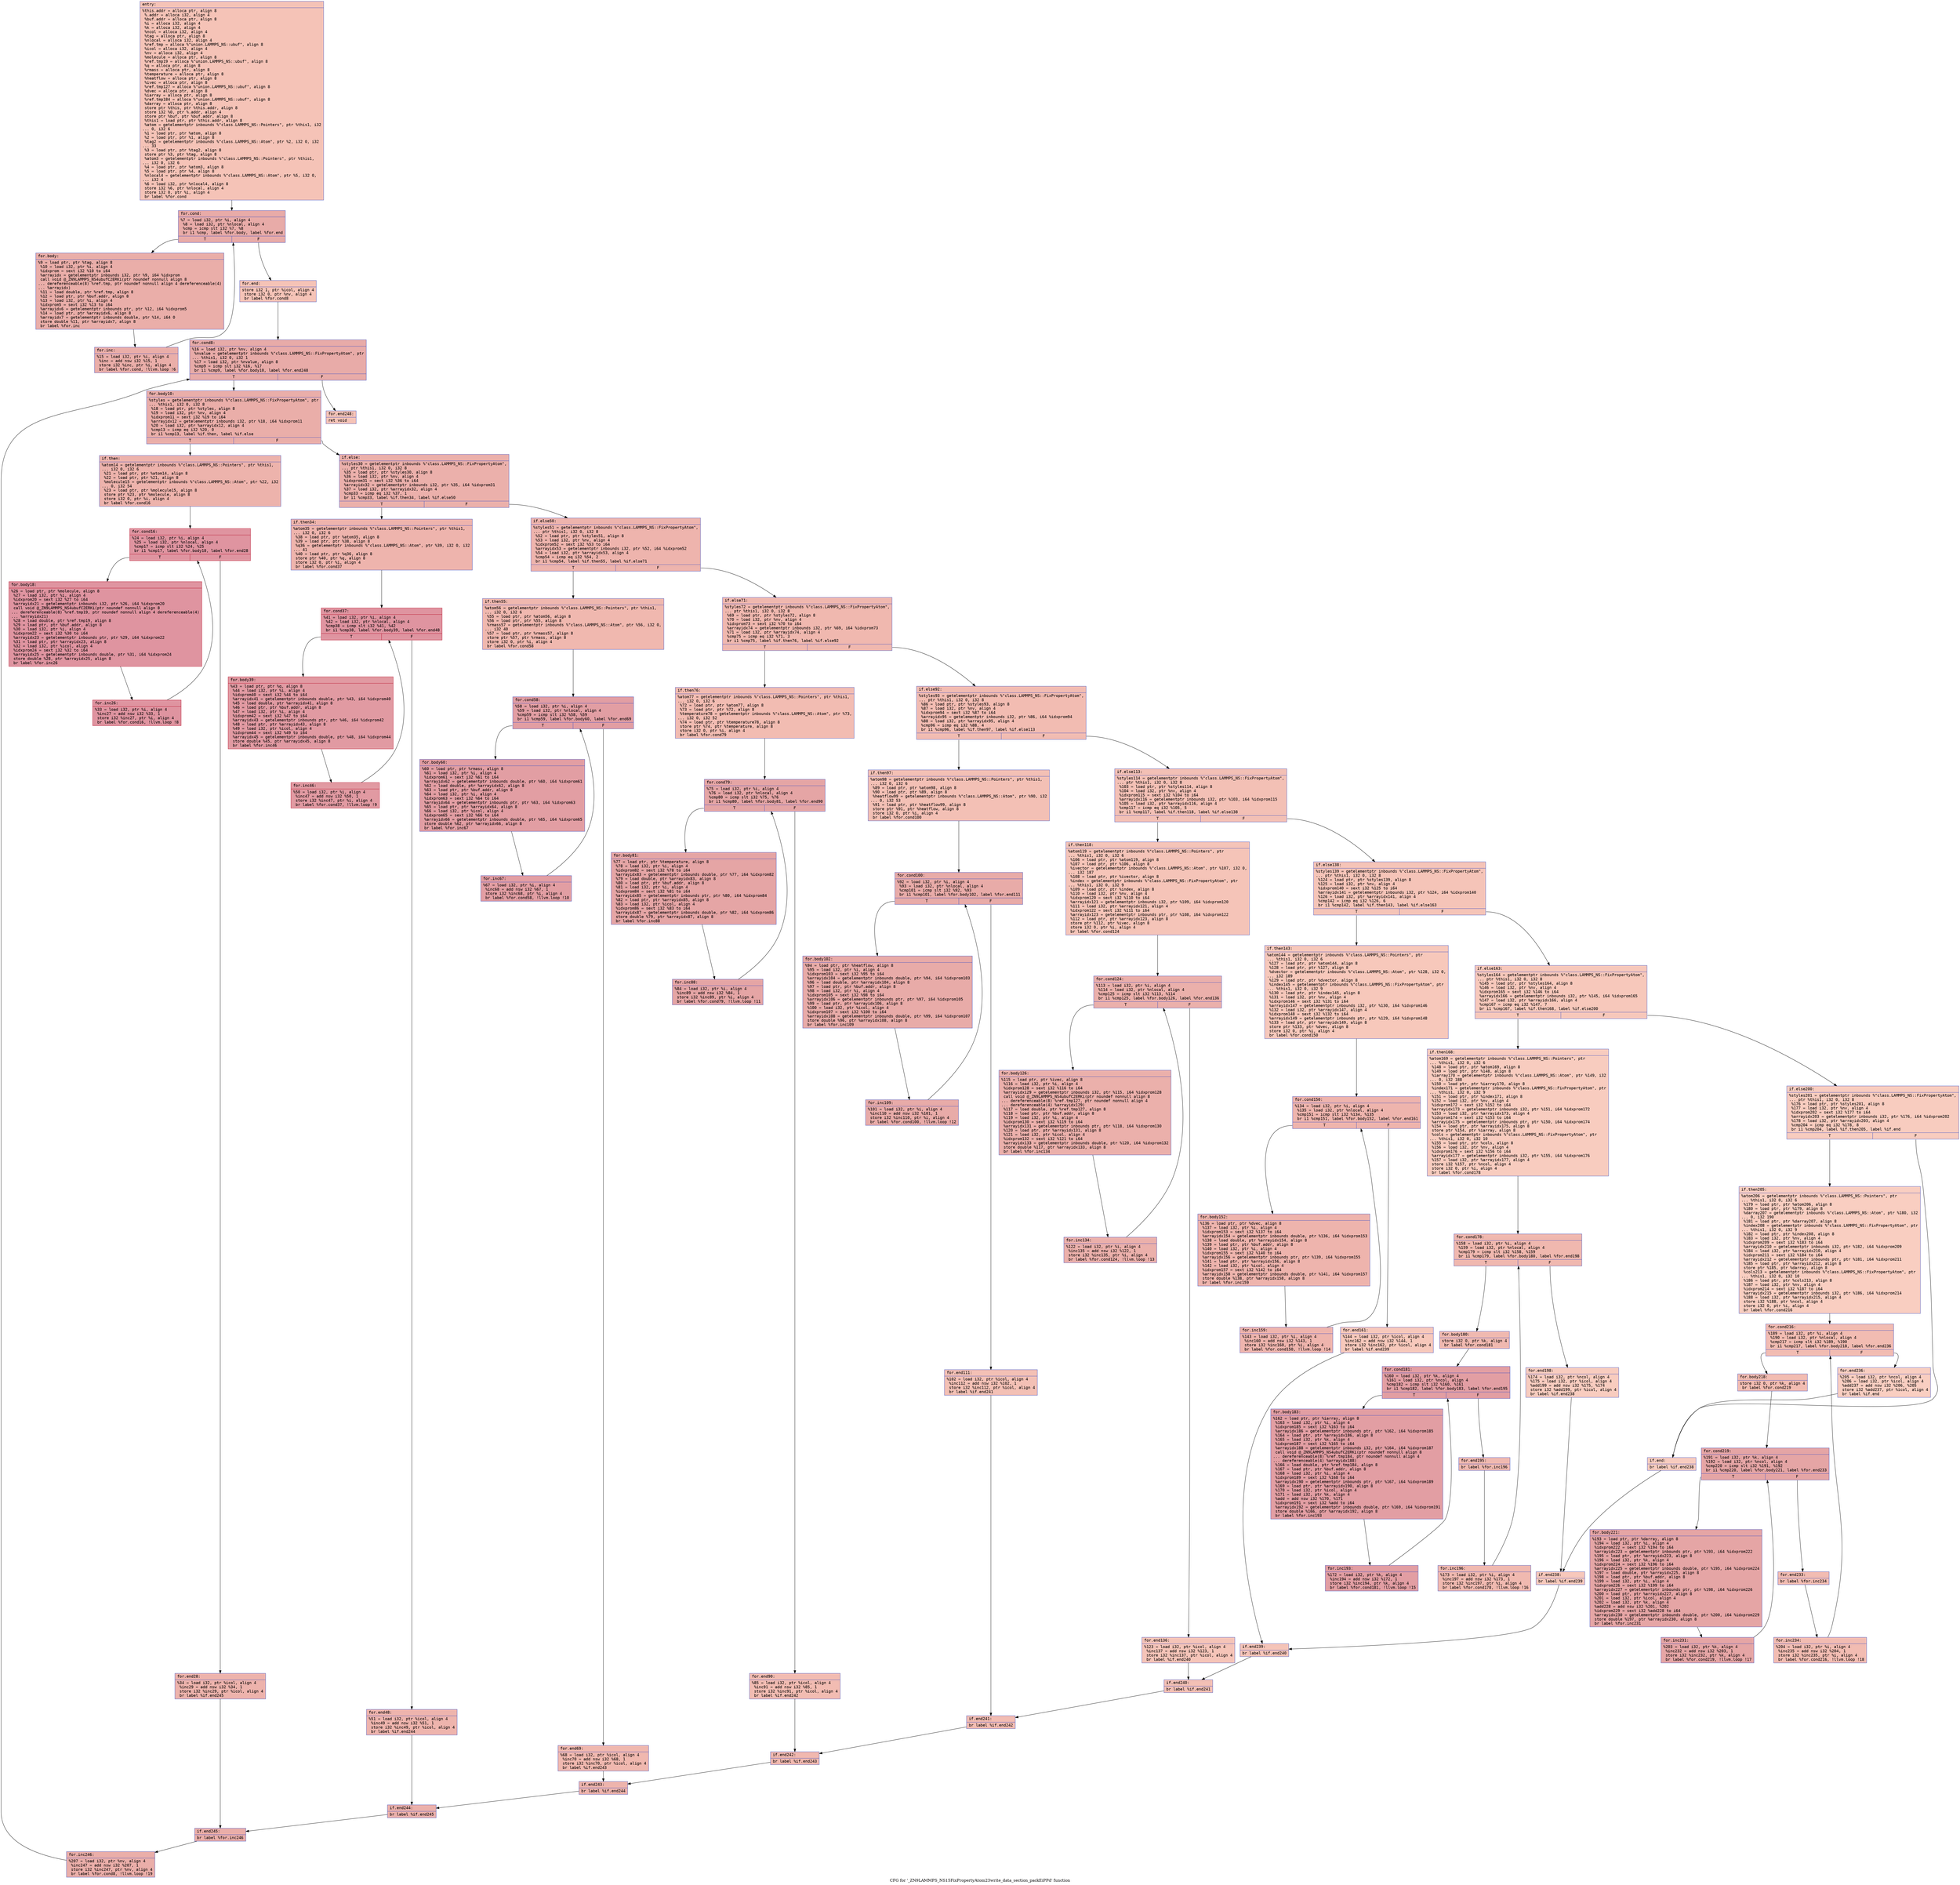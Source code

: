 digraph "CFG for '_ZN9LAMMPS_NS15FixPropertyAtom23write_data_section_packEiPPd' function" {
	label="CFG for '_ZN9LAMMPS_NS15FixPropertyAtom23write_data_section_packEiPPd' function";

	Node0x561c274cd5f0 [shape=record,color="#3d50c3ff", style=filled, fillcolor="#e8765c70" fontname="Courier",label="{entry:\l|  %this.addr = alloca ptr, align 8\l  %.addr = alloca i32, align 4\l  %buf.addr = alloca ptr, align 8\l  %i = alloca i32, align 4\l  %k = alloca i32, align 4\l  %ncol = alloca i32, align 4\l  %tag = alloca ptr, align 8\l  %nlocal = alloca i32, align 4\l  %ref.tmp = alloca %\"union.LAMMPS_NS::ubuf\", align 8\l  %icol = alloca i32, align 4\l  %nv = alloca i32, align 4\l  %molecule = alloca ptr, align 8\l  %ref.tmp19 = alloca %\"union.LAMMPS_NS::ubuf\", align 8\l  %q = alloca ptr, align 8\l  %rmass = alloca ptr, align 8\l  %temperature = alloca ptr, align 8\l  %heatflow = alloca ptr, align 8\l  %ivec = alloca ptr, align 8\l  %ref.tmp127 = alloca %\"union.LAMMPS_NS::ubuf\", align 8\l  %dvec = alloca ptr, align 8\l  %iarray = alloca ptr, align 8\l  %ref.tmp184 = alloca %\"union.LAMMPS_NS::ubuf\", align 8\l  %darray = alloca ptr, align 8\l  store ptr %this, ptr %this.addr, align 8\l  store i32 %0, ptr %.addr, align 4\l  store ptr %buf, ptr %buf.addr, align 8\l  %this1 = load ptr, ptr %this.addr, align 8\l  %atom = getelementptr inbounds %\"class.LAMMPS_NS::Pointers\", ptr %this1, i32\l... 0, i32 6\l  %1 = load ptr, ptr %atom, align 8\l  %2 = load ptr, ptr %1, align 8\l  %tag2 = getelementptr inbounds %\"class.LAMMPS_NS::Atom\", ptr %2, i32 0, i32\l... 33\l  %3 = load ptr, ptr %tag2, align 8\l  store ptr %3, ptr %tag, align 8\l  %atom3 = getelementptr inbounds %\"class.LAMMPS_NS::Pointers\", ptr %this1,\l... i32 0, i32 6\l  %4 = load ptr, ptr %atom3, align 8\l  %5 = load ptr, ptr %4, align 8\l  %nlocal4 = getelementptr inbounds %\"class.LAMMPS_NS::Atom\", ptr %5, i32 0,\l... i32 4\l  %6 = load i32, ptr %nlocal4, align 8\l  store i32 %6, ptr %nlocal, align 4\l  store i32 0, ptr %i, align 4\l  br label %for.cond\l}"];
	Node0x561c274cd5f0 -> Node0x561c274cf4f0[tooltip="entry -> for.cond\nProbability 100.00%" ];
	Node0x561c274cf4f0 [shape=record,color="#3d50c3ff", style=filled, fillcolor="#cc403a70" fontname="Courier",label="{for.cond:\l|  %7 = load i32, ptr %i, align 4\l  %8 = load i32, ptr %nlocal, align 4\l  %cmp = icmp slt i32 %7, %8\l  br i1 %cmp, label %for.body, label %for.end\l|{<s0>T|<s1>F}}"];
	Node0x561c274cf4f0:s0 -> Node0x561c274cf720[tooltip="for.cond -> for.body\nProbability 96.88%" ];
	Node0x561c274cf4f0:s1 -> Node0x561c274cf7a0[tooltip="for.cond -> for.end\nProbability 3.12%" ];
	Node0x561c274cf720 [shape=record,color="#3d50c3ff", style=filled, fillcolor="#d0473d70" fontname="Courier",label="{for.body:\l|  %9 = load ptr, ptr %tag, align 8\l  %10 = load i32, ptr %i, align 4\l  %idxprom = sext i32 %10 to i64\l  %arrayidx = getelementptr inbounds i32, ptr %9, i64 %idxprom\l  call void @_ZN9LAMMPS_NS4ubufC2ERKi(ptr noundef nonnull align 8\l... dereferenceable(8) %ref.tmp, ptr noundef nonnull align 4 dereferenceable(4)\l... %arrayidx)\l  %11 = load double, ptr %ref.tmp, align 8\l  %12 = load ptr, ptr %buf.addr, align 8\l  %13 = load i32, ptr %i, align 4\l  %idxprom5 = sext i32 %13 to i64\l  %arrayidx6 = getelementptr inbounds ptr, ptr %12, i64 %idxprom5\l  %14 = load ptr, ptr %arrayidx6, align 8\l  %arrayidx7 = getelementptr inbounds double, ptr %14, i64 0\l  store double %11, ptr %arrayidx7, align 8\l  br label %for.inc\l}"];
	Node0x561c274cf720 -> Node0x561c274d0120[tooltip="for.body -> for.inc\nProbability 100.00%" ];
	Node0x561c274d0120 [shape=record,color="#3d50c3ff", style=filled, fillcolor="#d0473d70" fontname="Courier",label="{for.inc:\l|  %15 = load i32, ptr %i, align 4\l  %inc = add nsw i32 %15, 1\l  store i32 %inc, ptr %i, align 4\l  br label %for.cond, !llvm.loop !6\l}"];
	Node0x561c274d0120 -> Node0x561c274cf4f0[tooltip="for.inc -> for.cond\nProbability 100.00%" ];
	Node0x561c274cf7a0 [shape=record,color="#3d50c3ff", style=filled, fillcolor="#e8765c70" fontname="Courier",label="{for.end:\l|  store i32 1, ptr %icol, align 4\l  store i32 0, ptr %nv, align 4\l  br label %for.cond8\l}"];
	Node0x561c274cf7a0 -> Node0x561c274d0560[tooltip="for.end -> for.cond8\nProbability 100.00%" ];
	Node0x561c274d0560 [shape=record,color="#3d50c3ff", style=filled, fillcolor="#cc403a70" fontname="Courier",label="{for.cond8:\l|  %16 = load i32, ptr %nv, align 4\l  %nvalue = getelementptr inbounds %\"class.LAMMPS_NS::FixPropertyAtom\", ptr\l... %this1, i32 0, i32 1\l  %17 = load i32, ptr %nvalue, align 8\l  %cmp9 = icmp slt i32 %16, %17\l  br i1 %cmp9, label %for.body10, label %for.end248\l|{<s0>T|<s1>F}}"];
	Node0x561c274d0560:s0 -> Node0x561c274d08e0[tooltip="for.cond8 -> for.body10\nProbability 96.88%" ];
	Node0x561c274d0560:s1 -> Node0x561c274d0960[tooltip="for.cond8 -> for.end248\nProbability 3.12%" ];
	Node0x561c274d08e0 [shape=record,color="#3d50c3ff", style=filled, fillcolor="#d0473d70" fontname="Courier",label="{for.body10:\l|  %styles = getelementptr inbounds %\"class.LAMMPS_NS::FixPropertyAtom\", ptr\l... %this1, i32 0, i32 8\l  %18 = load ptr, ptr %styles, align 8\l  %19 = load i32, ptr %nv, align 4\l  %idxprom11 = sext i32 %19 to i64\l  %arrayidx12 = getelementptr inbounds i32, ptr %18, i64 %idxprom11\l  %20 = load i32, ptr %arrayidx12, align 4\l  %cmp13 = icmp eq i32 %20, 0\l  br i1 %cmp13, label %if.then, label %if.else\l|{<s0>T|<s1>F}}"];
	Node0x561c274d08e0:s0 -> Node0x561c274ce9f0[tooltip="for.body10 -> if.then\nProbability 37.50%" ];
	Node0x561c274d08e0:s1 -> Node0x561c274cea60[tooltip="for.body10 -> if.else\nProbability 62.50%" ];
	Node0x561c274ce9f0 [shape=record,color="#3d50c3ff", style=filled, fillcolor="#d6524470" fontname="Courier",label="{if.then:\l|  %atom14 = getelementptr inbounds %\"class.LAMMPS_NS::Pointers\", ptr %this1,\l... i32 0, i32 6\l  %21 = load ptr, ptr %atom14, align 8\l  %22 = load ptr, ptr %21, align 8\l  %molecule15 = getelementptr inbounds %\"class.LAMMPS_NS::Atom\", ptr %22, i32\l... 0, i32 54\l  %23 = load ptr, ptr %molecule15, align 8\l  store ptr %23, ptr %molecule, align 8\l  store i32 0, ptr %i, align 4\l  br label %for.cond16\l}"];
	Node0x561c274ce9f0 -> Node0x561c274d1850[tooltip="if.then -> for.cond16\nProbability 100.00%" ];
	Node0x561c274d1850 [shape=record,color="#b70d28ff", style=filled, fillcolor="#b70d2870" fontname="Courier",label="{for.cond16:\l|  %24 = load i32, ptr %i, align 4\l  %25 = load i32, ptr %nlocal, align 4\l  %cmp17 = icmp slt i32 %24, %25\l  br i1 %cmp17, label %for.body18, label %for.end28\l|{<s0>T|<s1>F}}"];
	Node0x561c274d1850:s0 -> Node0x561c274d1ad0[tooltip="for.cond16 -> for.body18\nProbability 96.88%" ];
	Node0x561c274d1850:s1 -> Node0x561c274d1b50[tooltip="for.cond16 -> for.end28\nProbability 3.12%" ];
	Node0x561c274d1ad0 [shape=record,color="#b70d28ff", style=filled, fillcolor="#b70d2870" fontname="Courier",label="{for.body18:\l|  %26 = load ptr, ptr %molecule, align 8\l  %27 = load i32, ptr %i, align 4\l  %idxprom20 = sext i32 %27 to i64\l  %arrayidx21 = getelementptr inbounds i32, ptr %26, i64 %idxprom20\l  call void @_ZN9LAMMPS_NS4ubufC2ERKi(ptr noundef nonnull align 8\l... dereferenceable(8) %ref.tmp19, ptr noundef nonnull align 4 dereferenceable(4)\l... %arrayidx21)\l  %28 = load double, ptr %ref.tmp19, align 8\l  %29 = load ptr, ptr %buf.addr, align 8\l  %30 = load i32, ptr %i, align 4\l  %idxprom22 = sext i32 %30 to i64\l  %arrayidx23 = getelementptr inbounds ptr, ptr %29, i64 %idxprom22\l  %31 = load ptr, ptr %arrayidx23, align 8\l  %32 = load i32, ptr %icol, align 4\l  %idxprom24 = sext i32 %32 to i64\l  %arrayidx25 = getelementptr inbounds double, ptr %31, i64 %idxprom24\l  store double %28, ptr %arrayidx25, align 8\l  br label %for.inc26\l}"];
	Node0x561c274d1ad0 -> Node0x561c274d2640[tooltip="for.body18 -> for.inc26\nProbability 100.00%" ];
	Node0x561c274d2640 [shape=record,color="#b70d28ff", style=filled, fillcolor="#b70d2870" fontname="Courier",label="{for.inc26:\l|  %33 = load i32, ptr %i, align 4\l  %inc27 = add nsw i32 %33, 1\l  store i32 %inc27, ptr %i, align 4\l  br label %for.cond16, !llvm.loop !8\l}"];
	Node0x561c274d2640 -> Node0x561c274d1850[tooltip="for.inc26 -> for.cond16\nProbability 100.00%" ];
	Node0x561c274d1b50 [shape=record,color="#3d50c3ff", style=filled, fillcolor="#d6524470" fontname="Courier",label="{for.end28:\l|  %34 = load i32, ptr %icol, align 4\l  %inc29 = add nsw i32 %34, 1\l  store i32 %inc29, ptr %icol, align 4\l  br label %if.end245\l}"];
	Node0x561c274d1b50 -> Node0x561c274d2c10[tooltip="for.end28 -> if.end245\nProbability 100.00%" ];
	Node0x561c274cea60 [shape=record,color="#3d50c3ff", style=filled, fillcolor="#d24b4070" fontname="Courier",label="{if.else:\l|  %styles30 = getelementptr inbounds %\"class.LAMMPS_NS::FixPropertyAtom\",\l... ptr %this1, i32 0, i32 8\l  %35 = load ptr, ptr %styles30, align 8\l  %36 = load i32, ptr %nv, align 4\l  %idxprom31 = sext i32 %36 to i64\l  %arrayidx32 = getelementptr inbounds i32, ptr %35, i64 %idxprom31\l  %37 = load i32, ptr %arrayidx32, align 4\l  %cmp33 = icmp eq i32 %37, 1\l  br i1 %cmp33, label %if.then34, label %if.else50\l|{<s0>T|<s1>F}}"];
	Node0x561c274cea60:s0 -> Node0x561c274d3190[tooltip="if.else -> if.then34\nProbability 50.00%" ];
	Node0x561c274cea60:s1 -> Node0x561c274d3210[tooltip="if.else -> if.else50\nProbability 50.00%" ];
	Node0x561c274d3190 [shape=record,color="#3d50c3ff", style=filled, fillcolor="#d8564670" fontname="Courier",label="{if.then34:\l|  %atom35 = getelementptr inbounds %\"class.LAMMPS_NS::Pointers\", ptr %this1,\l... i32 0, i32 6\l  %38 = load ptr, ptr %atom35, align 8\l  %39 = load ptr, ptr %38, align 8\l  %q36 = getelementptr inbounds %\"class.LAMMPS_NS::Atom\", ptr %39, i32 0, i32\l... 41\l  %40 = load ptr, ptr %q36, align 8\l  store ptr %40, ptr %q, align 8\l  store i32 0, ptr %i, align 4\l  br label %for.cond37\l}"];
	Node0x561c274d3190 -> Node0x561c274d37c0[tooltip="if.then34 -> for.cond37\nProbability 100.00%" ];
	Node0x561c274d37c0 [shape=record,color="#b70d28ff", style=filled, fillcolor="#b70d2870" fontname="Courier",label="{for.cond37:\l|  %41 = load i32, ptr %i, align 4\l  %42 = load i32, ptr %nlocal, align 4\l  %cmp38 = icmp slt i32 %41, %42\l  br i1 %cmp38, label %for.body39, label %for.end48\l|{<s0>T|<s1>F}}"];
	Node0x561c274d37c0:s0 -> Node0x561c274d3a60[tooltip="for.cond37 -> for.body39\nProbability 96.88%" ];
	Node0x561c274d37c0:s1 -> Node0x561c274d3ae0[tooltip="for.cond37 -> for.end48\nProbability 3.12%" ];
	Node0x561c274d3a60 [shape=record,color="#b70d28ff", style=filled, fillcolor="#bb1b2c70" fontname="Courier",label="{for.body39:\l|  %43 = load ptr, ptr %q, align 8\l  %44 = load i32, ptr %i, align 4\l  %idxprom40 = sext i32 %44 to i64\l  %arrayidx41 = getelementptr inbounds double, ptr %43, i64 %idxprom40\l  %45 = load double, ptr %arrayidx41, align 8\l  %46 = load ptr, ptr %buf.addr, align 8\l  %47 = load i32, ptr %i, align 4\l  %idxprom42 = sext i32 %47 to i64\l  %arrayidx43 = getelementptr inbounds ptr, ptr %46, i64 %idxprom42\l  %48 = load ptr, ptr %arrayidx43, align 8\l  %49 = load i32, ptr %icol, align 4\l  %idxprom44 = sext i32 %49 to i64\l  %arrayidx45 = getelementptr inbounds double, ptr %48, i64 %idxprom44\l  store double %45, ptr %arrayidx45, align 8\l  br label %for.inc46\l}"];
	Node0x561c274d3a60 -> Node0x561c274d4c90[tooltip="for.body39 -> for.inc46\nProbability 100.00%" ];
	Node0x561c274d4c90 [shape=record,color="#b70d28ff", style=filled, fillcolor="#bb1b2c70" fontname="Courier",label="{for.inc46:\l|  %50 = load i32, ptr %i, align 4\l  %inc47 = add nsw i32 %50, 1\l  store i32 %inc47, ptr %i, align 4\l  br label %for.cond37, !llvm.loop !9\l}"];
	Node0x561c274d4c90 -> Node0x561c274d37c0[tooltip="for.inc46 -> for.cond37\nProbability 100.00%" ];
	Node0x561c274d3ae0 [shape=record,color="#3d50c3ff", style=filled, fillcolor="#d8564670" fontname="Courier",label="{for.end48:\l|  %51 = load i32, ptr %icol, align 4\l  %inc49 = add nsw i32 %51, 1\l  store i32 %inc49, ptr %icol, align 4\l  br label %if.end244\l}"];
	Node0x561c274d3ae0 -> Node0x561c274d52e0[tooltip="for.end48 -> if.end244\nProbability 100.00%" ];
	Node0x561c274d3210 [shape=record,color="#3d50c3ff", style=filled, fillcolor="#d8564670" fontname="Courier",label="{if.else50:\l|  %styles51 = getelementptr inbounds %\"class.LAMMPS_NS::FixPropertyAtom\",\l... ptr %this1, i32 0, i32 8\l  %52 = load ptr, ptr %styles51, align 8\l  %53 = load i32, ptr %nv, align 4\l  %idxprom52 = sext i32 %53 to i64\l  %arrayidx53 = getelementptr inbounds i32, ptr %52, i64 %idxprom52\l  %54 = load i32, ptr %arrayidx53, align 4\l  %cmp54 = icmp eq i32 %54, 2\l  br i1 %cmp54, label %if.then55, label %if.else71\l|{<s0>T|<s1>F}}"];
	Node0x561c274d3210:s0 -> Node0x561c274d5860[tooltip="if.else50 -> if.then55\nProbability 50.00%" ];
	Node0x561c274d3210:s1 -> Node0x561c274d58e0[tooltip="if.else50 -> if.else71\nProbability 50.00%" ];
	Node0x561c274d5860 [shape=record,color="#3d50c3ff", style=filled, fillcolor="#dc5d4a70" fontname="Courier",label="{if.then55:\l|  %atom56 = getelementptr inbounds %\"class.LAMMPS_NS::Pointers\", ptr %this1,\l... i32 0, i32 6\l  %55 = load ptr, ptr %atom56, align 8\l  %56 = load ptr, ptr %55, align 8\l  %rmass57 = getelementptr inbounds %\"class.LAMMPS_NS::Atom\", ptr %56, i32 0,\l... i32 40\l  %57 = load ptr, ptr %rmass57, align 8\l  store ptr %57, ptr %rmass, align 8\l  store i32 0, ptr %i, align 4\l  br label %for.cond58\l}"];
	Node0x561c274d5860 -> Node0x561c274d1240[tooltip="if.then55 -> for.cond58\nProbability 100.00%" ];
	Node0x561c274d1240 [shape=record,color="#3d50c3ff", style=filled, fillcolor="#be242e70" fontname="Courier",label="{for.cond58:\l|  %58 = load i32, ptr %i, align 4\l  %59 = load i32, ptr %nlocal, align 4\l  %cmp59 = icmp slt i32 %58, %59\l  br i1 %cmp59, label %for.body60, label %for.end69\l|{<s0>T|<s1>F}}"];
	Node0x561c274d1240:s0 -> Node0x561c274d6730[tooltip="for.cond58 -> for.body60\nProbability 96.88%" ];
	Node0x561c274d1240:s1 -> Node0x561c274d67b0[tooltip="for.cond58 -> for.end69\nProbability 3.12%" ];
	Node0x561c274d6730 [shape=record,color="#3d50c3ff", style=filled, fillcolor="#be242e70" fontname="Courier",label="{for.body60:\l|  %60 = load ptr, ptr %rmass, align 8\l  %61 = load i32, ptr %i, align 4\l  %idxprom61 = sext i32 %61 to i64\l  %arrayidx62 = getelementptr inbounds double, ptr %60, i64 %idxprom61\l  %62 = load double, ptr %arrayidx62, align 8\l  %63 = load ptr, ptr %buf.addr, align 8\l  %64 = load i32, ptr %i, align 4\l  %idxprom63 = sext i32 %64 to i64\l  %arrayidx64 = getelementptr inbounds ptr, ptr %63, i64 %idxprom63\l  %65 = load ptr, ptr %arrayidx64, align 8\l  %66 = load i32, ptr %icol, align 4\l  %idxprom65 = sext i32 %66 to i64\l  %arrayidx66 = getelementptr inbounds double, ptr %65, i64 %idxprom65\l  store double %62, ptr %arrayidx66, align 8\l  br label %for.inc67\l}"];
	Node0x561c274d6730 -> Node0x561c274d71b0[tooltip="for.body60 -> for.inc67\nProbability 100.00%" ];
	Node0x561c274d71b0 [shape=record,color="#3d50c3ff", style=filled, fillcolor="#be242e70" fontname="Courier",label="{for.inc67:\l|  %67 = load i32, ptr %i, align 4\l  %inc68 = add nsw i32 %67, 1\l  store i32 %inc68, ptr %i, align 4\l  br label %for.cond58, !llvm.loop !10\l}"];
	Node0x561c274d71b0 -> Node0x561c274d1240[tooltip="for.inc67 -> for.cond58\nProbability 100.00%" ];
	Node0x561c274d67b0 [shape=record,color="#3d50c3ff", style=filled, fillcolor="#dc5d4a70" fontname="Courier",label="{for.end69:\l|  %68 = load i32, ptr %icol, align 4\l  %inc70 = add nsw i32 %68, 1\l  store i32 %inc70, ptr %icol, align 4\l  br label %if.end243\l}"];
	Node0x561c274d67b0 -> Node0x561c274d7800[tooltip="for.end69 -> if.end243\nProbability 100.00%" ];
	Node0x561c274d58e0 [shape=record,color="#3d50c3ff", style=filled, fillcolor="#dc5d4a70" fontname="Courier",label="{if.else71:\l|  %styles72 = getelementptr inbounds %\"class.LAMMPS_NS::FixPropertyAtom\",\l... ptr %this1, i32 0, i32 8\l  %69 = load ptr, ptr %styles72, align 8\l  %70 = load i32, ptr %nv, align 4\l  %idxprom73 = sext i32 %70 to i64\l  %arrayidx74 = getelementptr inbounds i32, ptr %69, i64 %idxprom73\l  %71 = load i32, ptr %arrayidx74, align 4\l  %cmp75 = icmp eq i32 %71, 3\l  br i1 %cmp75, label %if.then76, label %if.else92\l|{<s0>T|<s1>F}}"];
	Node0x561c274d58e0:s0 -> Node0x561c274d7d80[tooltip="if.else71 -> if.then76\nProbability 50.00%" ];
	Node0x561c274d58e0:s1 -> Node0x561c274d7e00[tooltip="if.else71 -> if.else92\nProbability 50.00%" ];
	Node0x561c274d7d80 [shape=record,color="#3d50c3ff", style=filled, fillcolor="#e1675170" fontname="Courier",label="{if.then76:\l|  %atom77 = getelementptr inbounds %\"class.LAMMPS_NS::Pointers\", ptr %this1,\l... i32 0, i32 6\l  %72 = load ptr, ptr %atom77, align 8\l  %73 = load ptr, ptr %72, align 8\l  %temperature78 = getelementptr inbounds %\"class.LAMMPS_NS::Atom\", ptr %73,\l... i32 0, i32 52\l  %74 = load ptr, ptr %temperature78, align 8\l  store ptr %74, ptr %temperature, align 8\l  store i32 0, ptr %i, align 4\l  br label %for.cond79\l}"];
	Node0x561c274d7d80 -> Node0x561c274d83c0[tooltip="if.then76 -> for.cond79\nProbability 100.00%" ];
	Node0x561c274d83c0 [shape=record,color="#3d50c3ff", style=filled, fillcolor="#c5333470" fontname="Courier",label="{for.cond79:\l|  %75 = load i32, ptr %i, align 4\l  %76 = load i32, ptr %nlocal, align 4\l  %cmp80 = icmp slt i32 %75, %76\l  br i1 %cmp80, label %for.body81, label %for.end90\l|{<s0>T|<s1>F}}"];
	Node0x561c274d83c0:s0 -> Node0x561c274d8660[tooltip="for.cond79 -> for.body81\nProbability 96.88%" ];
	Node0x561c274d83c0:s1 -> Node0x561c274d86e0[tooltip="for.cond79 -> for.end90\nProbability 3.12%" ];
	Node0x561c274d8660 [shape=record,color="#3d50c3ff", style=filled, fillcolor="#c5333470" fontname="Courier",label="{for.body81:\l|  %77 = load ptr, ptr %temperature, align 8\l  %78 = load i32, ptr %i, align 4\l  %idxprom82 = sext i32 %78 to i64\l  %arrayidx83 = getelementptr inbounds double, ptr %77, i64 %idxprom82\l  %79 = load double, ptr %arrayidx83, align 8\l  %80 = load ptr, ptr %buf.addr, align 8\l  %81 = load i32, ptr %i, align 4\l  %idxprom84 = sext i32 %81 to i64\l  %arrayidx85 = getelementptr inbounds ptr, ptr %80, i64 %idxprom84\l  %82 = load ptr, ptr %arrayidx85, align 8\l  %83 = load i32, ptr %icol, align 4\l  %idxprom86 = sext i32 %83 to i64\l  %arrayidx87 = getelementptr inbounds double, ptr %82, i64 %idxprom86\l  store double %79, ptr %arrayidx87, align 8\l  br label %for.inc88\l}"];
	Node0x561c274d8660 -> Node0x561c274d90e0[tooltip="for.body81 -> for.inc88\nProbability 100.00%" ];
	Node0x561c274d90e0 [shape=record,color="#3d50c3ff", style=filled, fillcolor="#c5333470" fontname="Courier",label="{for.inc88:\l|  %84 = load i32, ptr %i, align 4\l  %inc89 = add nsw i32 %84, 1\l  store i32 %inc89, ptr %i, align 4\l  br label %for.cond79, !llvm.loop !11\l}"];
	Node0x561c274d90e0 -> Node0x561c274d83c0[tooltip="for.inc88 -> for.cond79\nProbability 100.00%" ];
	Node0x561c274d86e0 [shape=record,color="#3d50c3ff", style=filled, fillcolor="#e1675170" fontname="Courier",label="{for.end90:\l|  %85 = load i32, ptr %icol, align 4\l  %inc91 = add nsw i32 %85, 1\l  store i32 %inc91, ptr %icol, align 4\l  br label %if.end242\l}"];
	Node0x561c274d86e0 -> Node0x561c274d9730[tooltip="for.end90 -> if.end242\nProbability 100.00%" ];
	Node0x561c274d7e00 [shape=record,color="#3d50c3ff", style=filled, fillcolor="#e1675170" fontname="Courier",label="{if.else92:\l|  %styles93 = getelementptr inbounds %\"class.LAMMPS_NS::FixPropertyAtom\",\l... ptr %this1, i32 0, i32 8\l  %86 = load ptr, ptr %styles93, align 8\l  %87 = load i32, ptr %nv, align 4\l  %idxprom94 = sext i32 %87 to i64\l  %arrayidx95 = getelementptr inbounds i32, ptr %86, i64 %idxprom94\l  %88 = load i32, ptr %arrayidx95, align 4\l  %cmp96 = icmp eq i32 %88, 4\l  br i1 %cmp96, label %if.then97, label %if.else113\l|{<s0>T|<s1>F}}"];
	Node0x561c274d7e00:s0 -> Node0x561c274d9cb0[tooltip="if.else92 -> if.then97\nProbability 50.00%" ];
	Node0x561c274d7e00:s1 -> Node0x561c274d9d30[tooltip="if.else92 -> if.else113\nProbability 50.00%" ];
	Node0x561c274d9cb0 [shape=record,color="#3d50c3ff", style=filled, fillcolor="#e5705870" fontname="Courier",label="{if.then97:\l|  %atom98 = getelementptr inbounds %\"class.LAMMPS_NS::Pointers\", ptr %this1,\l... i32 0, i32 6\l  %89 = load ptr, ptr %atom98, align 8\l  %90 = load ptr, ptr %89, align 8\l  %heatflow99 = getelementptr inbounds %\"class.LAMMPS_NS::Atom\", ptr %90, i32\l... 0, i32 53\l  %91 = load ptr, ptr %heatflow99, align 8\l  store ptr %91, ptr %heatflow, align 8\l  store i32 0, ptr %i, align 4\l  br label %for.cond100\l}"];
	Node0x561c274d9cb0 -> Node0x561c274da2f0[tooltip="if.then97 -> for.cond100\nProbability 100.00%" ];
	Node0x561c274da2f0 [shape=record,color="#3d50c3ff", style=filled, fillcolor="#cc403a70" fontname="Courier",label="{for.cond100:\l|  %92 = load i32, ptr %i, align 4\l  %93 = load i32, ptr %nlocal, align 4\l  %cmp101 = icmp slt i32 %92, %93\l  br i1 %cmp101, label %for.body102, label %for.end111\l|{<s0>T|<s1>F}}"];
	Node0x561c274da2f0:s0 -> Node0x561c274da590[tooltip="for.cond100 -> for.body102\nProbability 96.88%" ];
	Node0x561c274da2f0:s1 -> Node0x561c274da610[tooltip="for.cond100 -> for.end111\nProbability 3.12%" ];
	Node0x561c274da590 [shape=record,color="#3d50c3ff", style=filled, fillcolor="#cc403a70" fontname="Courier",label="{for.body102:\l|  %94 = load ptr, ptr %heatflow, align 8\l  %95 = load i32, ptr %i, align 4\l  %idxprom103 = sext i32 %95 to i64\l  %arrayidx104 = getelementptr inbounds double, ptr %94, i64 %idxprom103\l  %96 = load double, ptr %arrayidx104, align 8\l  %97 = load ptr, ptr %buf.addr, align 8\l  %98 = load i32, ptr %i, align 4\l  %idxprom105 = sext i32 %98 to i64\l  %arrayidx106 = getelementptr inbounds ptr, ptr %97, i64 %idxprom105\l  %99 = load ptr, ptr %arrayidx106, align 8\l  %100 = load i32, ptr %icol, align 4\l  %idxprom107 = sext i32 %100 to i64\l  %arrayidx108 = getelementptr inbounds double, ptr %99, i64 %idxprom107\l  store double %96, ptr %arrayidx108, align 8\l  br label %for.inc109\l}"];
	Node0x561c274da590 -> Node0x561c274d4770[tooltip="for.body102 -> for.inc109\nProbability 100.00%" ];
	Node0x561c274d4770 [shape=record,color="#3d50c3ff", style=filled, fillcolor="#cc403a70" fontname="Courier",label="{for.inc109:\l|  %101 = load i32, ptr %i, align 4\l  %inc110 = add nsw i32 %101, 1\l  store i32 %inc110, ptr %i, align 4\l  br label %for.cond100, !llvm.loop !12\l}"];
	Node0x561c274d4770 -> Node0x561c274da2f0[tooltip="for.inc109 -> for.cond100\nProbability 100.00%" ];
	Node0x561c274da610 [shape=record,color="#3d50c3ff", style=filled, fillcolor="#e5705870" fontname="Courier",label="{for.end111:\l|  %102 = load i32, ptr %icol, align 4\l  %inc112 = add nsw i32 %102, 1\l  store i32 %inc112, ptr %icol, align 4\l  br label %if.end241\l}"];
	Node0x561c274da610 -> Node0x561c274dbe60[tooltip="for.end111 -> if.end241\nProbability 100.00%" ];
	Node0x561c274d9d30 [shape=record,color="#3d50c3ff", style=filled, fillcolor="#e5705870" fontname="Courier",label="{if.else113:\l|  %styles114 = getelementptr inbounds %\"class.LAMMPS_NS::FixPropertyAtom\",\l... ptr %this1, i32 0, i32 8\l  %103 = load ptr, ptr %styles114, align 8\l  %104 = load i32, ptr %nv, align 4\l  %idxprom115 = sext i32 %104 to i64\l  %arrayidx116 = getelementptr inbounds i32, ptr %103, i64 %idxprom115\l  %105 = load i32, ptr %arrayidx116, align 4\l  %cmp117 = icmp eq i32 %105, 5\l  br i1 %cmp117, label %if.then118, label %if.else138\l|{<s0>T|<s1>F}}"];
	Node0x561c274d9d30:s0 -> Node0x561c274dc3e0[tooltip="if.else113 -> if.then118\nProbability 50.00%" ];
	Node0x561c274d9d30:s1 -> Node0x561c274dc460[tooltip="if.else113 -> if.else138\nProbability 50.00%" ];
	Node0x561c274dc3e0 [shape=record,color="#3d50c3ff", style=filled, fillcolor="#e97a5f70" fontname="Courier",label="{if.then118:\l|  %atom119 = getelementptr inbounds %\"class.LAMMPS_NS::Pointers\", ptr\l... %this1, i32 0, i32 6\l  %106 = load ptr, ptr %atom119, align 8\l  %107 = load ptr, ptr %106, align 8\l  %ivector = getelementptr inbounds %\"class.LAMMPS_NS::Atom\", ptr %107, i32 0,\l... i32 187\l  %108 = load ptr, ptr %ivector, align 8\l  %index = getelementptr inbounds %\"class.LAMMPS_NS::FixPropertyAtom\", ptr\l... %this1, i32 0, i32 9\l  %109 = load ptr, ptr %index, align 8\l  %110 = load i32, ptr %nv, align 4\l  %idxprom120 = sext i32 %110 to i64\l  %arrayidx121 = getelementptr inbounds i32, ptr %109, i64 %idxprom120\l  %111 = load i32, ptr %arrayidx121, align 4\l  %idxprom122 = sext i32 %111 to i64\l  %arrayidx123 = getelementptr inbounds ptr, ptr %108, i64 %idxprom122\l  %112 = load ptr, ptr %arrayidx123, align 8\l  store ptr %112, ptr %ivec, align 8\l  store i32 0, ptr %i, align 4\l  br label %for.cond124\l}"];
	Node0x561c274dc3e0 -> Node0x561c274dcfd0[tooltip="if.then118 -> for.cond124\nProbability 100.00%" ];
	Node0x561c274dcfd0 [shape=record,color="#3d50c3ff", style=filled, fillcolor="#d24b4070" fontname="Courier",label="{for.cond124:\l|  %113 = load i32, ptr %i, align 4\l  %114 = load i32, ptr %nlocal, align 4\l  %cmp125 = icmp slt i32 %113, %114\l  br i1 %cmp125, label %for.body126, label %for.end136\l|{<s0>T|<s1>F}}"];
	Node0x561c274dcfd0:s0 -> Node0x561c274dd270[tooltip="for.cond124 -> for.body126\nProbability 96.88%" ];
	Node0x561c274dcfd0:s1 -> Node0x561c274dd2f0[tooltip="for.cond124 -> for.end136\nProbability 3.12%" ];
	Node0x561c274dd270 [shape=record,color="#3d50c3ff", style=filled, fillcolor="#d24b4070" fontname="Courier",label="{for.body126:\l|  %115 = load ptr, ptr %ivec, align 8\l  %116 = load i32, ptr %i, align 4\l  %idxprom128 = sext i32 %116 to i64\l  %arrayidx129 = getelementptr inbounds i32, ptr %115, i64 %idxprom128\l  call void @_ZN9LAMMPS_NS4ubufC2ERKi(ptr noundef nonnull align 8\l... dereferenceable(8) %ref.tmp127, ptr noundef nonnull align 4\l... dereferenceable(4) %arrayidx129)\l  %117 = load double, ptr %ref.tmp127, align 8\l  %118 = load ptr, ptr %buf.addr, align 8\l  %119 = load i32, ptr %i, align 4\l  %idxprom130 = sext i32 %119 to i64\l  %arrayidx131 = getelementptr inbounds ptr, ptr %118, i64 %idxprom130\l  %120 = load ptr, ptr %arrayidx131, align 8\l  %121 = load i32, ptr %icol, align 4\l  %idxprom132 = sext i32 %121 to i64\l  %arrayidx133 = getelementptr inbounds double, ptr %120, i64 %idxprom132\l  store double %117, ptr %arrayidx133, align 8\l  br label %for.inc134\l}"];
	Node0x561c274dd270 -> Node0x561c274dde40[tooltip="for.body126 -> for.inc134\nProbability 100.00%" ];
	Node0x561c274dde40 [shape=record,color="#3d50c3ff", style=filled, fillcolor="#d24b4070" fontname="Courier",label="{for.inc134:\l|  %122 = load i32, ptr %i, align 4\l  %inc135 = add nsw i32 %122, 1\l  store i32 %inc135, ptr %i, align 4\l  br label %for.cond124, !llvm.loop !13\l}"];
	Node0x561c274dde40 -> Node0x561c274dcfd0[tooltip="for.inc134 -> for.cond124\nProbability 100.00%" ];
	Node0x561c274dd2f0 [shape=record,color="#3d50c3ff", style=filled, fillcolor="#e97a5f70" fontname="Courier",label="{for.end136:\l|  %123 = load i32, ptr %icol, align 4\l  %inc137 = add nsw i32 %123, 1\l  store i32 %inc137, ptr %icol, align 4\l  br label %if.end240\l}"];
	Node0x561c274dd2f0 -> Node0x561c274de450[tooltip="for.end136 -> if.end240\nProbability 100.00%" ];
	Node0x561c274dc460 [shape=record,color="#3d50c3ff", style=filled, fillcolor="#e97a5f70" fontname="Courier",label="{if.else138:\l|  %styles139 = getelementptr inbounds %\"class.LAMMPS_NS::FixPropertyAtom\",\l... ptr %this1, i32 0, i32 8\l  %124 = load ptr, ptr %styles139, align 8\l  %125 = load i32, ptr %nv, align 4\l  %idxprom140 = sext i32 %125 to i64\l  %arrayidx141 = getelementptr inbounds i32, ptr %124, i64 %idxprom140\l  %126 = load i32, ptr %arrayidx141, align 4\l  %cmp142 = icmp eq i32 %126, 6\l  br i1 %cmp142, label %if.then143, label %if.else163\l|{<s0>T|<s1>F}}"];
	Node0x561c274dc460:s0 -> Node0x561c274de9d0[tooltip="if.else138 -> if.then143\nProbability 50.00%" ];
	Node0x561c274dc460:s1 -> Node0x561c274dea50[tooltip="if.else138 -> if.else163\nProbability 50.00%" ];
	Node0x561c274de9d0 [shape=record,color="#3d50c3ff", style=filled, fillcolor="#ed836670" fontname="Courier",label="{if.then143:\l|  %atom144 = getelementptr inbounds %\"class.LAMMPS_NS::Pointers\", ptr\l... %this1, i32 0, i32 6\l  %127 = load ptr, ptr %atom144, align 8\l  %128 = load ptr, ptr %127, align 8\l  %dvector = getelementptr inbounds %\"class.LAMMPS_NS::Atom\", ptr %128, i32 0,\l... i32 189\l  %129 = load ptr, ptr %dvector, align 8\l  %index145 = getelementptr inbounds %\"class.LAMMPS_NS::FixPropertyAtom\", ptr\l... %this1, i32 0, i32 9\l  %130 = load ptr, ptr %index145, align 8\l  %131 = load i32, ptr %nv, align 4\l  %idxprom146 = sext i32 %131 to i64\l  %arrayidx147 = getelementptr inbounds i32, ptr %130, i64 %idxprom146\l  %132 = load i32, ptr %arrayidx147, align 4\l  %idxprom148 = sext i32 %132 to i64\l  %arrayidx149 = getelementptr inbounds ptr, ptr %129, i64 %idxprom148\l  %133 = load ptr, ptr %arrayidx149, align 8\l  store ptr %133, ptr %dvec, align 8\l  store i32 0, ptr %i, align 4\l  br label %for.cond150\l}"];
	Node0x561c274de9d0 -> Node0x561c274d5f80[tooltip="if.then143 -> for.cond150\nProbability 100.00%" ];
	Node0x561c274d5f80 [shape=record,color="#3d50c3ff", style=filled, fillcolor="#d8564670" fontname="Courier",label="{for.cond150:\l|  %134 = load i32, ptr %i, align 4\l  %135 = load i32, ptr %nlocal, align 4\l  %cmp151 = icmp slt i32 %134, %135\l  br i1 %cmp151, label %for.body152, label %for.end161\l|{<s0>T|<s1>F}}"];
	Node0x561c274d5f80:s0 -> Node0x561c274d6220[tooltip="for.cond150 -> for.body152\nProbability 96.88%" ];
	Node0x561c274d5f80:s1 -> Node0x561c274d62a0[tooltip="for.cond150 -> for.end161\nProbability 3.12%" ];
	Node0x561c274d6220 [shape=record,color="#3d50c3ff", style=filled, fillcolor="#d8564670" fontname="Courier",label="{for.body152:\l|  %136 = load ptr, ptr %dvec, align 8\l  %137 = load i32, ptr %i, align 4\l  %idxprom153 = sext i32 %137 to i64\l  %arrayidx154 = getelementptr inbounds double, ptr %136, i64 %idxprom153\l  %138 = load double, ptr %arrayidx154, align 8\l  %139 = load ptr, ptr %buf.addr, align 8\l  %140 = load i32, ptr %i, align 4\l  %idxprom155 = sext i32 %140 to i64\l  %arrayidx156 = getelementptr inbounds ptr, ptr %139, i64 %idxprom155\l  %141 = load ptr, ptr %arrayidx156, align 8\l  %142 = load i32, ptr %icol, align 4\l  %idxprom157 = sext i32 %142 to i64\l  %arrayidx158 = getelementptr inbounds double, ptr %141, i64 %idxprom157\l  store double %138, ptr %arrayidx158, align 8\l  br label %for.inc159\l}"];
	Node0x561c274d6220 -> Node0x561c274e0f10[tooltip="for.body152 -> for.inc159\nProbability 100.00%" ];
	Node0x561c274e0f10 [shape=record,color="#3d50c3ff", style=filled, fillcolor="#d8564670" fontname="Courier",label="{for.inc159:\l|  %143 = load i32, ptr %i, align 4\l  %inc160 = add nsw i32 %143, 1\l  store i32 %inc160, ptr %i, align 4\l  br label %for.cond150, !llvm.loop !14\l}"];
	Node0x561c274e0f10 -> Node0x561c274d5f80[tooltip="for.inc159 -> for.cond150\nProbability 100.00%" ];
	Node0x561c274d62a0 [shape=record,color="#3d50c3ff", style=filled, fillcolor="#ed836670" fontname="Courier",label="{for.end161:\l|  %144 = load i32, ptr %icol, align 4\l  %inc162 = add nsw i32 %144, 1\l  store i32 %inc162, ptr %icol, align 4\l  br label %if.end239\l}"];
	Node0x561c274d62a0 -> Node0x561c274e1540[tooltip="for.end161 -> if.end239\nProbability 100.00%" ];
	Node0x561c274dea50 [shape=record,color="#3d50c3ff", style=filled, fillcolor="#ed836670" fontname="Courier",label="{if.else163:\l|  %styles164 = getelementptr inbounds %\"class.LAMMPS_NS::FixPropertyAtom\",\l... ptr %this1, i32 0, i32 8\l  %145 = load ptr, ptr %styles164, align 8\l  %146 = load i32, ptr %nv, align 4\l  %idxprom165 = sext i32 %146 to i64\l  %arrayidx166 = getelementptr inbounds i32, ptr %145, i64 %idxprom165\l  %147 = load i32, ptr %arrayidx166, align 4\l  %cmp167 = icmp eq i32 %147, 7\l  br i1 %cmp167, label %if.then168, label %if.else200\l|{<s0>T|<s1>F}}"];
	Node0x561c274dea50:s0 -> Node0x561c274e1ac0[tooltip="if.else163 -> if.then168\nProbability 50.00%" ];
	Node0x561c274dea50:s1 -> Node0x561c274e1b40[tooltip="if.else163 -> if.else200\nProbability 50.00%" ];
	Node0x561c274e1ac0 [shape=record,color="#3d50c3ff", style=filled, fillcolor="#f08b6e70" fontname="Courier",label="{if.then168:\l|  %atom169 = getelementptr inbounds %\"class.LAMMPS_NS::Pointers\", ptr\l... %this1, i32 0, i32 6\l  %148 = load ptr, ptr %atom169, align 8\l  %149 = load ptr, ptr %148, align 8\l  %iarray170 = getelementptr inbounds %\"class.LAMMPS_NS::Atom\", ptr %149, i32\l... 0, i32 188\l  %150 = load ptr, ptr %iarray170, align 8\l  %index171 = getelementptr inbounds %\"class.LAMMPS_NS::FixPropertyAtom\", ptr\l... %this1, i32 0, i32 9\l  %151 = load ptr, ptr %index171, align 8\l  %152 = load i32, ptr %nv, align 4\l  %idxprom172 = sext i32 %152 to i64\l  %arrayidx173 = getelementptr inbounds i32, ptr %151, i64 %idxprom172\l  %153 = load i32, ptr %arrayidx173, align 4\l  %idxprom174 = sext i32 %153 to i64\l  %arrayidx175 = getelementptr inbounds ptr, ptr %150, i64 %idxprom174\l  %154 = load ptr, ptr %arrayidx175, align 8\l  store ptr %154, ptr %iarray, align 8\l  %cols = getelementptr inbounds %\"class.LAMMPS_NS::FixPropertyAtom\", ptr\l... %this1, i32 0, i32 10\l  %155 = load ptr, ptr %cols, align 8\l  %156 = load i32, ptr %nv, align 4\l  %idxprom176 = sext i32 %156 to i64\l  %arrayidx177 = getelementptr inbounds i32, ptr %155, i64 %idxprom176\l  %157 = load i32, ptr %arrayidx177, align 4\l  store i32 %157, ptr %ncol, align 4\l  store i32 0, ptr %i, align 4\l  br label %for.cond178\l}"];
	Node0x561c274e1ac0 -> Node0x561c274e2b40[tooltip="if.then168 -> for.cond178\nProbability 100.00%" ];
	Node0x561c274e2b40 [shape=record,color="#3d50c3ff", style=filled, fillcolor="#dc5d4a70" fontname="Courier",label="{for.cond178:\l|  %158 = load i32, ptr %i, align 4\l  %159 = load i32, ptr %nlocal, align 4\l  %cmp179 = icmp slt i32 %158, %159\l  br i1 %cmp179, label %for.body180, label %for.end198\l|{<s0>T|<s1>F}}"];
	Node0x561c274e2b40:s0 -> Node0x561c274e2de0[tooltip="for.cond178 -> for.body180\nProbability 96.88%" ];
	Node0x561c274e2b40:s1 -> Node0x561c274e2e60[tooltip="for.cond178 -> for.end198\nProbability 3.12%" ];
	Node0x561c274e2de0 [shape=record,color="#3d50c3ff", style=filled, fillcolor="#de614d70" fontname="Courier",label="{for.body180:\l|  store i32 0, ptr %k, align 4\l  br label %for.cond181\l}"];
	Node0x561c274e2de0 -> Node0x561c274e3090[tooltip="for.body180 -> for.cond181\nProbability 100.00%" ];
	Node0x561c274e3090 [shape=record,color="#3d50c3ff", style=filled, fillcolor="#be242e70" fontname="Courier",label="{for.cond181:\l|  %160 = load i32, ptr %k, align 4\l  %161 = load i32, ptr %ncol, align 4\l  %cmp182 = icmp slt i32 %160, %161\l  br i1 %cmp182, label %for.body183, label %for.end195\l|{<s0>T|<s1>F}}"];
	Node0x561c274e3090:s0 -> Node0x561c274e3330[tooltip="for.cond181 -> for.body183\nProbability 96.88%" ];
	Node0x561c274e3090:s1 -> Node0x561c274e33b0[tooltip="for.cond181 -> for.end195\nProbability 3.12%" ];
	Node0x561c274e3330 [shape=record,color="#3d50c3ff", style=filled, fillcolor="#be242e70" fontname="Courier",label="{for.body183:\l|  %162 = load ptr, ptr %iarray, align 8\l  %163 = load i32, ptr %i, align 4\l  %idxprom185 = sext i32 %163 to i64\l  %arrayidx186 = getelementptr inbounds ptr, ptr %162, i64 %idxprom185\l  %164 = load ptr, ptr %arrayidx186, align 8\l  %165 = load i32, ptr %k, align 4\l  %idxprom187 = sext i32 %165 to i64\l  %arrayidx188 = getelementptr inbounds i32, ptr %164, i64 %idxprom187\l  call void @_ZN9LAMMPS_NS4ubufC2ERKi(ptr noundef nonnull align 8\l... dereferenceable(8) %ref.tmp184, ptr noundef nonnull align 4\l... dereferenceable(4) %arrayidx188)\l  %166 = load double, ptr %ref.tmp184, align 8\l  %167 = load ptr, ptr %buf.addr, align 8\l  %168 = load i32, ptr %i, align 4\l  %idxprom189 = sext i32 %168 to i64\l  %arrayidx190 = getelementptr inbounds ptr, ptr %167, i64 %idxprom189\l  %169 = load ptr, ptr %arrayidx190, align 8\l  %170 = load i32, ptr %icol, align 4\l  %171 = load i32, ptr %k, align 4\l  %add = add nsw i32 %170, %171\l  %idxprom191 = sext i32 %add to i64\l  %arrayidx192 = getelementptr inbounds double, ptr %169, i64 %idxprom191\l  store double %166, ptr %arrayidx192, align 8\l  br label %for.inc193\l}"];
	Node0x561c274e3330 -> Node0x561c274e4280[tooltip="for.body183 -> for.inc193\nProbability 100.00%" ];
	Node0x561c274e4280 [shape=record,color="#3d50c3ff", style=filled, fillcolor="#be242e70" fontname="Courier",label="{for.inc193:\l|  %172 = load i32, ptr %k, align 4\l  %inc194 = add nsw i32 %172, 1\l  store i32 %inc194, ptr %k, align 4\l  br label %for.cond181, !llvm.loop !15\l}"];
	Node0x561c274e4280 -> Node0x561c274e3090[tooltip="for.inc193 -> for.cond181\nProbability 100.00%" ];
	Node0x561c274e33b0 [shape=record,color="#3d50c3ff", style=filled, fillcolor="#de614d70" fontname="Courier",label="{for.end195:\l|  br label %for.inc196\l}"];
	Node0x561c274e33b0 -> Node0x561c274e46e0[tooltip="for.end195 -> for.inc196\nProbability 100.00%" ];
	Node0x561c274e46e0 [shape=record,color="#3d50c3ff", style=filled, fillcolor="#de614d70" fontname="Courier",label="{for.inc196:\l|  %173 = load i32, ptr %i, align 4\l  %inc197 = add nsw i32 %173, 1\l  store i32 %inc197, ptr %i, align 4\l  br label %for.cond178, !llvm.loop !16\l}"];
	Node0x561c274e46e0 -> Node0x561c274e2b40[tooltip="for.inc196 -> for.cond178\nProbability 100.00%" ];
	Node0x561c274e2e60 [shape=record,color="#3d50c3ff", style=filled, fillcolor="#f08b6e70" fontname="Courier",label="{for.end198:\l|  %174 = load i32, ptr %ncol, align 4\l  %175 = load i32, ptr %icol, align 4\l  %add199 = add nsw i32 %175, %174\l  store i32 %add199, ptr %icol, align 4\l  br label %if.end238\l}"];
	Node0x561c274e2e60 -> Node0x561c274e4db0[tooltip="for.end198 -> if.end238\nProbability 100.00%" ];
	Node0x561c274e1b40 [shape=record,color="#3d50c3ff", style=filled, fillcolor="#f08b6e70" fontname="Courier",label="{if.else200:\l|  %styles201 = getelementptr inbounds %\"class.LAMMPS_NS::FixPropertyAtom\",\l... ptr %this1, i32 0, i32 8\l  %176 = load ptr, ptr %styles201, align 8\l  %177 = load i32, ptr %nv, align 4\l  %idxprom202 = sext i32 %177 to i64\l  %arrayidx203 = getelementptr inbounds i32, ptr %176, i64 %idxprom202\l  %178 = load i32, ptr %arrayidx203, align 4\l  %cmp204 = icmp eq i32 %178, 8\l  br i1 %cmp204, label %if.then205, label %if.end\l|{<s0>T|<s1>F}}"];
	Node0x561c274e1b40:s0 -> Node0x561c274e5330[tooltip="if.else200 -> if.then205\nProbability 50.00%" ];
	Node0x561c274e1b40:s1 -> Node0x561c274e53b0[tooltip="if.else200 -> if.end\nProbability 50.00%" ];
	Node0x561c274e5330 [shape=record,color="#3d50c3ff", style=filled, fillcolor="#f2907270" fontname="Courier",label="{if.then205:\l|  %atom206 = getelementptr inbounds %\"class.LAMMPS_NS::Pointers\", ptr\l... %this1, i32 0, i32 6\l  %179 = load ptr, ptr %atom206, align 8\l  %180 = load ptr, ptr %179, align 8\l  %darray207 = getelementptr inbounds %\"class.LAMMPS_NS::Atom\", ptr %180, i32\l... 0, i32 190\l  %181 = load ptr, ptr %darray207, align 8\l  %index208 = getelementptr inbounds %\"class.LAMMPS_NS::FixPropertyAtom\", ptr\l... %this1, i32 0, i32 9\l  %182 = load ptr, ptr %index208, align 8\l  %183 = load i32, ptr %nv, align 4\l  %idxprom209 = sext i32 %183 to i64\l  %arrayidx210 = getelementptr inbounds i32, ptr %182, i64 %idxprom209\l  %184 = load i32, ptr %arrayidx210, align 4\l  %idxprom211 = sext i32 %184 to i64\l  %arrayidx212 = getelementptr inbounds ptr, ptr %181, i64 %idxprom211\l  %185 = load ptr, ptr %arrayidx212, align 8\l  store ptr %185, ptr %darray, align 8\l  %cols213 = getelementptr inbounds %\"class.LAMMPS_NS::FixPropertyAtom\", ptr\l... %this1, i32 0, i32 10\l  %186 = load ptr, ptr %cols213, align 8\l  %187 = load i32, ptr %nv, align 4\l  %idxprom214 = sext i32 %187 to i64\l  %arrayidx215 = getelementptr inbounds i32, ptr %186, i64 %idxprom214\l  %188 = load i32, ptr %arrayidx215, align 4\l  store i32 %188, ptr %ncol, align 4\l  store i32 0, ptr %i, align 4\l  br label %for.cond216\l}"];
	Node0x561c274e5330 -> Node0x561c274e63a0[tooltip="if.then205 -> for.cond216\nProbability 100.00%" ];
	Node0x561c274e63a0 [shape=record,color="#3d50c3ff", style=filled, fillcolor="#e1675170" fontname="Courier",label="{for.cond216:\l|  %189 = load i32, ptr %i, align 4\l  %190 = load i32, ptr %nlocal, align 4\l  %cmp217 = icmp slt i32 %189, %190\l  br i1 %cmp217, label %for.body218, label %for.end236\l|{<s0>T|<s1>F}}"];
	Node0x561c274e63a0:s0 -> Node0x561c274e6640[tooltip="for.cond216 -> for.body218\nProbability 96.88%" ];
	Node0x561c274e63a0:s1 -> Node0x561c274e66c0[tooltip="for.cond216 -> for.end236\nProbability 3.12%" ];
	Node0x561c274e6640 [shape=record,color="#3d50c3ff", style=filled, fillcolor="#e1675170" fontname="Courier",label="{for.body218:\l|  store i32 0, ptr %k, align 4\l  br label %for.cond219\l}"];
	Node0x561c274e6640 -> Node0x561c274e6890[tooltip="for.body218 -> for.cond219\nProbability 100.00%" ];
	Node0x561c274e6890 [shape=record,color="#3d50c3ff", style=filled, fillcolor="#c5333470" fontname="Courier",label="{for.cond219:\l|  %191 = load i32, ptr %k, align 4\l  %192 = load i32, ptr %ncol, align 4\l  %cmp220 = icmp slt i32 %191, %192\l  br i1 %cmp220, label %for.body221, label %for.end233\l|{<s0>T|<s1>F}}"];
	Node0x561c274e6890:s0 -> Node0x561c274da9d0[tooltip="for.cond219 -> for.body221\nProbability 96.88%" ];
	Node0x561c274e6890:s1 -> Node0x561c274daa50[tooltip="for.cond219 -> for.end233\nProbability 3.12%" ];
	Node0x561c274da9d0 [shape=record,color="#3d50c3ff", style=filled, fillcolor="#c5333470" fontname="Courier",label="{for.body221:\l|  %193 = load ptr, ptr %darray, align 8\l  %194 = load i32, ptr %i, align 4\l  %idxprom222 = sext i32 %194 to i64\l  %arrayidx223 = getelementptr inbounds ptr, ptr %193, i64 %idxprom222\l  %195 = load ptr, ptr %arrayidx223, align 8\l  %196 = load i32, ptr %k, align 4\l  %idxprom224 = sext i32 %196 to i64\l  %arrayidx225 = getelementptr inbounds double, ptr %195, i64 %idxprom224\l  %197 = load double, ptr %arrayidx225, align 8\l  %198 = load ptr, ptr %buf.addr, align 8\l  %199 = load i32, ptr %i, align 4\l  %idxprom226 = sext i32 %199 to i64\l  %arrayidx227 = getelementptr inbounds ptr, ptr %198, i64 %idxprom226\l  %200 = load ptr, ptr %arrayidx227, align 8\l  %201 = load i32, ptr %icol, align 4\l  %202 = load i32, ptr %k, align 4\l  %add228 = add nsw i32 %201, %202\l  %idxprom229 = sext i32 %add228 to i64\l  %arrayidx230 = getelementptr inbounds double, ptr %200, i64 %idxprom229\l  store double %197, ptr %arrayidx230, align 8\l  br label %for.inc231\l}"];
	Node0x561c274da9d0 -> Node0x561c274db7f0[tooltip="for.body221 -> for.inc231\nProbability 100.00%" ];
	Node0x561c274db7f0 [shape=record,color="#3d50c3ff", style=filled, fillcolor="#c5333470" fontname="Courier",label="{for.inc231:\l|  %203 = load i32, ptr %k, align 4\l  %inc232 = add nsw i32 %203, 1\l  store i32 %inc232, ptr %k, align 4\l  br label %for.cond219, !llvm.loop !17\l}"];
	Node0x561c274db7f0 -> Node0x561c274e6890[tooltip="for.inc231 -> for.cond219\nProbability 100.00%" ];
	Node0x561c274daa50 [shape=record,color="#3d50c3ff", style=filled, fillcolor="#e1675170" fontname="Courier",label="{for.end233:\l|  br label %for.inc234\l}"];
	Node0x561c274daa50 -> Node0x561c274e8df0[tooltip="for.end233 -> for.inc234\nProbability 100.00%" ];
	Node0x561c274e8df0 [shape=record,color="#3d50c3ff", style=filled, fillcolor="#e1675170" fontname="Courier",label="{for.inc234:\l|  %204 = load i32, ptr %i, align 4\l  %inc235 = add nsw i32 %204, 1\l  store i32 %inc235, ptr %i, align 4\l  br label %for.cond216, !llvm.loop !18\l}"];
	Node0x561c274e8df0 -> Node0x561c274e63a0[tooltip="for.inc234 -> for.cond216\nProbability 100.00%" ];
	Node0x561c274e66c0 [shape=record,color="#3d50c3ff", style=filled, fillcolor="#f2907270" fontname="Courier",label="{for.end236:\l|  %205 = load i32, ptr %ncol, align 4\l  %206 = load i32, ptr %icol, align 4\l  %add237 = add nsw i32 %206, %205\l  store i32 %add237, ptr %icol, align 4\l  br label %if.end\l}"];
	Node0x561c274e66c0 -> Node0x561c274e53b0[tooltip="for.end236 -> if.end\nProbability 100.00%" ];
	Node0x561c274e53b0 [shape=record,color="#3d50c3ff", style=filled, fillcolor="#f08b6e70" fontname="Courier",label="{if.end:\l|  br label %if.end238\l}"];
	Node0x561c274e53b0 -> Node0x561c274e4db0[tooltip="if.end -> if.end238\nProbability 100.00%" ];
	Node0x561c274e4db0 [shape=record,color="#3d50c3ff", style=filled, fillcolor="#ed836670" fontname="Courier",label="{if.end238:\l|  br label %if.end239\l}"];
	Node0x561c274e4db0 -> Node0x561c274e1540[tooltip="if.end238 -> if.end239\nProbability 100.00%" ];
	Node0x561c274e1540 [shape=record,color="#3d50c3ff", style=filled, fillcolor="#e97a5f70" fontname="Courier",label="{if.end239:\l|  br label %if.end240\l}"];
	Node0x561c274e1540 -> Node0x561c274de450[tooltip="if.end239 -> if.end240\nProbability 100.00%" ];
	Node0x561c274de450 [shape=record,color="#3d50c3ff", style=filled, fillcolor="#e5705870" fontname="Courier",label="{if.end240:\l|  br label %if.end241\l}"];
	Node0x561c274de450 -> Node0x561c274dbe60[tooltip="if.end240 -> if.end241\nProbability 100.00%" ];
	Node0x561c274dbe60 [shape=record,color="#3d50c3ff", style=filled, fillcolor="#e1675170" fontname="Courier",label="{if.end241:\l|  br label %if.end242\l}"];
	Node0x561c274dbe60 -> Node0x561c274d9730[tooltip="if.end241 -> if.end242\nProbability 100.00%" ];
	Node0x561c274d9730 [shape=record,color="#3d50c3ff", style=filled, fillcolor="#dc5d4a70" fontname="Courier",label="{if.end242:\l|  br label %if.end243\l}"];
	Node0x561c274d9730 -> Node0x561c274d7800[tooltip="if.end242 -> if.end243\nProbability 100.00%" ];
	Node0x561c274d7800 [shape=record,color="#3d50c3ff", style=filled, fillcolor="#d8564670" fontname="Courier",label="{if.end243:\l|  br label %if.end244\l}"];
	Node0x561c274d7800 -> Node0x561c274d52e0[tooltip="if.end243 -> if.end244\nProbability 100.00%" ];
	Node0x561c274d52e0 [shape=record,color="#3d50c3ff", style=filled, fillcolor="#d24b4070" fontname="Courier",label="{if.end244:\l|  br label %if.end245\l}"];
	Node0x561c274d52e0 -> Node0x561c274d2c10[tooltip="if.end244 -> if.end245\nProbability 100.00%" ];
	Node0x561c274d2c10 [shape=record,color="#3d50c3ff", style=filled, fillcolor="#d0473d70" fontname="Courier",label="{if.end245:\l|  br label %for.inc246\l}"];
	Node0x561c274d2c10 -> Node0x561c274e9890[tooltip="if.end245 -> for.inc246\nProbability 100.00%" ];
	Node0x561c274e9890 [shape=record,color="#3d50c3ff", style=filled, fillcolor="#d0473d70" fontname="Courier",label="{for.inc246:\l|  %207 = load i32, ptr %nv, align 4\l  %inc247 = add nsw i32 %207, 1\l  store i32 %inc247, ptr %nv, align 4\l  br label %for.cond8, !llvm.loop !19\l}"];
	Node0x561c274e9890 -> Node0x561c274d0560[tooltip="for.inc246 -> for.cond8\nProbability 100.00%" ];
	Node0x561c274d0960 [shape=record,color="#3d50c3ff", style=filled, fillcolor="#e8765c70" fontname="Courier",label="{for.end248:\l|  ret void\l}"];
}
